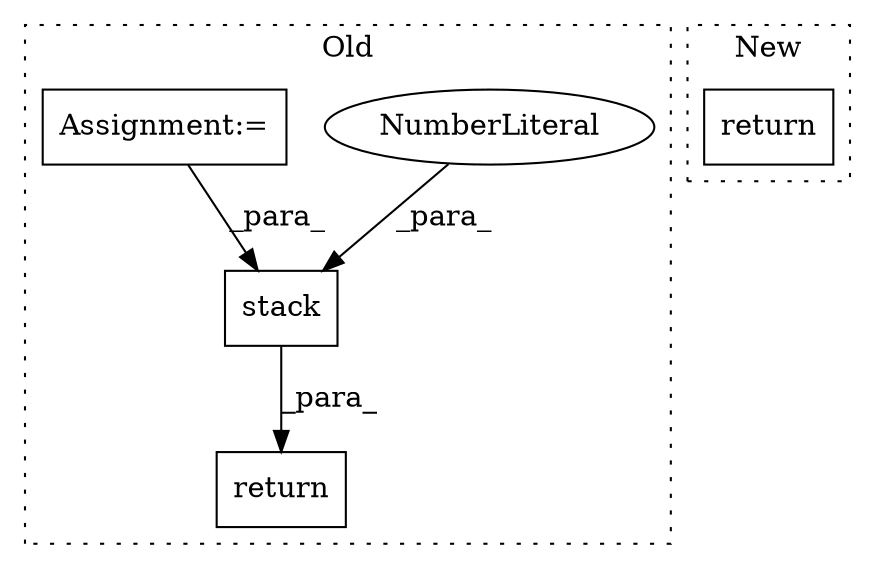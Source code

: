 digraph G {
subgraph cluster0 {
1 [label="stack" a="32" s="2999,3012" l="6,1" shape="box"];
3 [label="return" a="41" s="3091" l="7" shape="box"];
4 [label="NumberLiteral" a="34" s="3011" l="1" shape="ellipse"];
5 [label="Assignment:=" a="7" s="2708" l="1" shape="box"];
label = "Old";
style="dotted";
}
subgraph cluster1 {
2 [label="return" a="41" s="2205" l="7" shape="box"];
label = "New";
style="dotted";
}
1 -> 3 [label="_para_"];
4 -> 1 [label="_para_"];
5 -> 1 [label="_para_"];
}